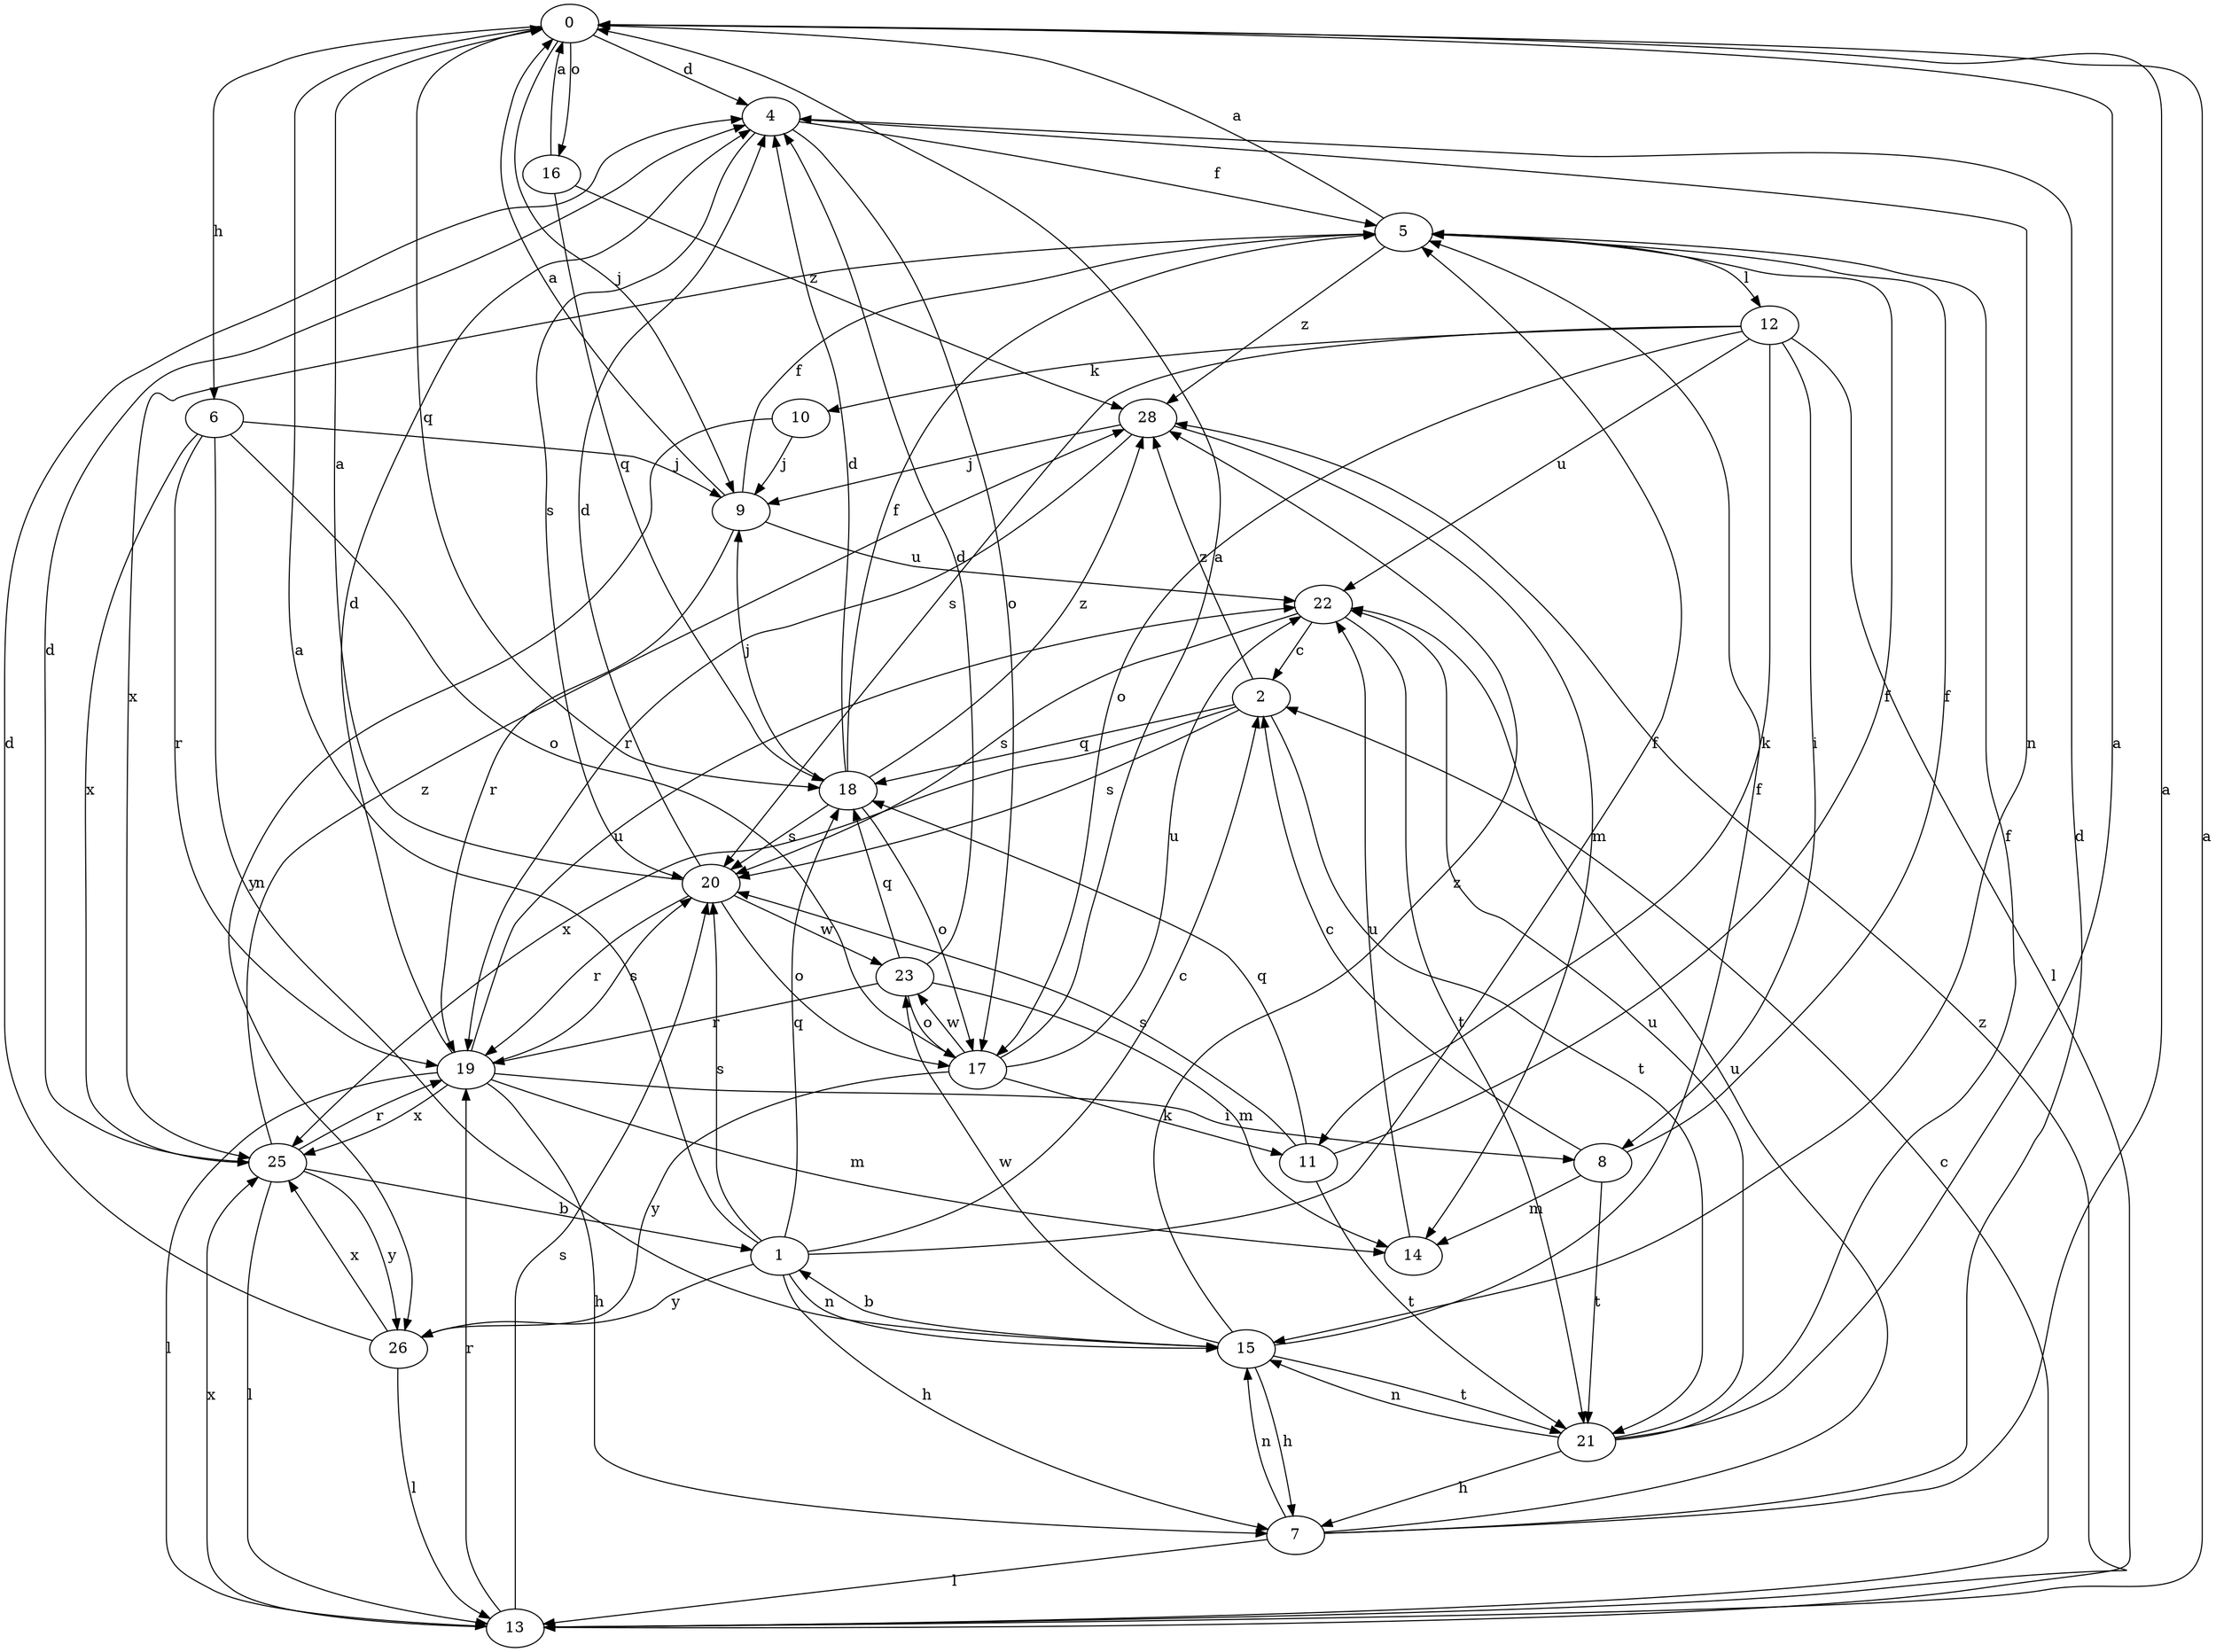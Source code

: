 strict digraph  {
0;
1;
2;
4;
5;
6;
7;
8;
9;
10;
11;
12;
13;
14;
15;
16;
17;
18;
19;
20;
21;
22;
23;
25;
26;
28;
0 -> 4  [label=d];
0 -> 6  [label=h];
0 -> 9  [label=j];
0 -> 16  [label=o];
0 -> 18  [label=q];
1 -> 0  [label=a];
1 -> 2  [label=c];
1 -> 5  [label=f];
1 -> 7  [label=h];
1 -> 15  [label=n];
1 -> 18  [label=q];
1 -> 20  [label=s];
1 -> 26  [label=y];
2 -> 18  [label=q];
2 -> 20  [label=s];
2 -> 21  [label=t];
2 -> 25  [label=x];
2 -> 28  [label=z];
4 -> 5  [label=f];
4 -> 15  [label=n];
4 -> 17  [label=o];
4 -> 20  [label=s];
5 -> 0  [label=a];
5 -> 12  [label=l];
5 -> 25  [label=x];
5 -> 28  [label=z];
6 -> 9  [label=j];
6 -> 15  [label=n];
6 -> 17  [label=o];
6 -> 19  [label=r];
6 -> 25  [label=x];
7 -> 0  [label=a];
7 -> 4  [label=d];
7 -> 13  [label=l];
7 -> 15  [label=n];
7 -> 22  [label=u];
8 -> 2  [label=c];
8 -> 5  [label=f];
8 -> 14  [label=m];
8 -> 21  [label=t];
9 -> 0  [label=a];
9 -> 5  [label=f];
9 -> 19  [label=r];
9 -> 22  [label=u];
10 -> 9  [label=j];
10 -> 26  [label=y];
11 -> 5  [label=f];
11 -> 18  [label=q];
11 -> 20  [label=s];
11 -> 21  [label=t];
12 -> 8  [label=i];
12 -> 10  [label=k];
12 -> 11  [label=k];
12 -> 13  [label=l];
12 -> 17  [label=o];
12 -> 20  [label=s];
12 -> 22  [label=u];
13 -> 0  [label=a];
13 -> 2  [label=c];
13 -> 19  [label=r];
13 -> 20  [label=s];
13 -> 25  [label=x];
13 -> 28  [label=z];
14 -> 22  [label=u];
15 -> 1  [label=b];
15 -> 5  [label=f];
15 -> 7  [label=h];
15 -> 21  [label=t];
15 -> 23  [label=w];
15 -> 28  [label=z];
16 -> 0  [label=a];
16 -> 18  [label=q];
16 -> 28  [label=z];
17 -> 0  [label=a];
17 -> 11  [label=k];
17 -> 22  [label=u];
17 -> 23  [label=w];
17 -> 26  [label=y];
18 -> 4  [label=d];
18 -> 5  [label=f];
18 -> 9  [label=j];
18 -> 17  [label=o];
18 -> 20  [label=s];
18 -> 28  [label=z];
19 -> 4  [label=d];
19 -> 7  [label=h];
19 -> 8  [label=i];
19 -> 13  [label=l];
19 -> 14  [label=m];
19 -> 20  [label=s];
19 -> 22  [label=u];
19 -> 25  [label=x];
20 -> 0  [label=a];
20 -> 4  [label=d];
20 -> 17  [label=o];
20 -> 19  [label=r];
20 -> 23  [label=w];
21 -> 0  [label=a];
21 -> 5  [label=f];
21 -> 7  [label=h];
21 -> 15  [label=n];
21 -> 22  [label=u];
22 -> 2  [label=c];
22 -> 20  [label=s];
22 -> 21  [label=t];
23 -> 4  [label=d];
23 -> 14  [label=m];
23 -> 17  [label=o];
23 -> 18  [label=q];
23 -> 19  [label=r];
25 -> 1  [label=b];
25 -> 4  [label=d];
25 -> 13  [label=l];
25 -> 19  [label=r];
25 -> 26  [label=y];
25 -> 28  [label=z];
26 -> 4  [label=d];
26 -> 13  [label=l];
26 -> 25  [label=x];
28 -> 9  [label=j];
28 -> 14  [label=m];
28 -> 19  [label=r];
}

